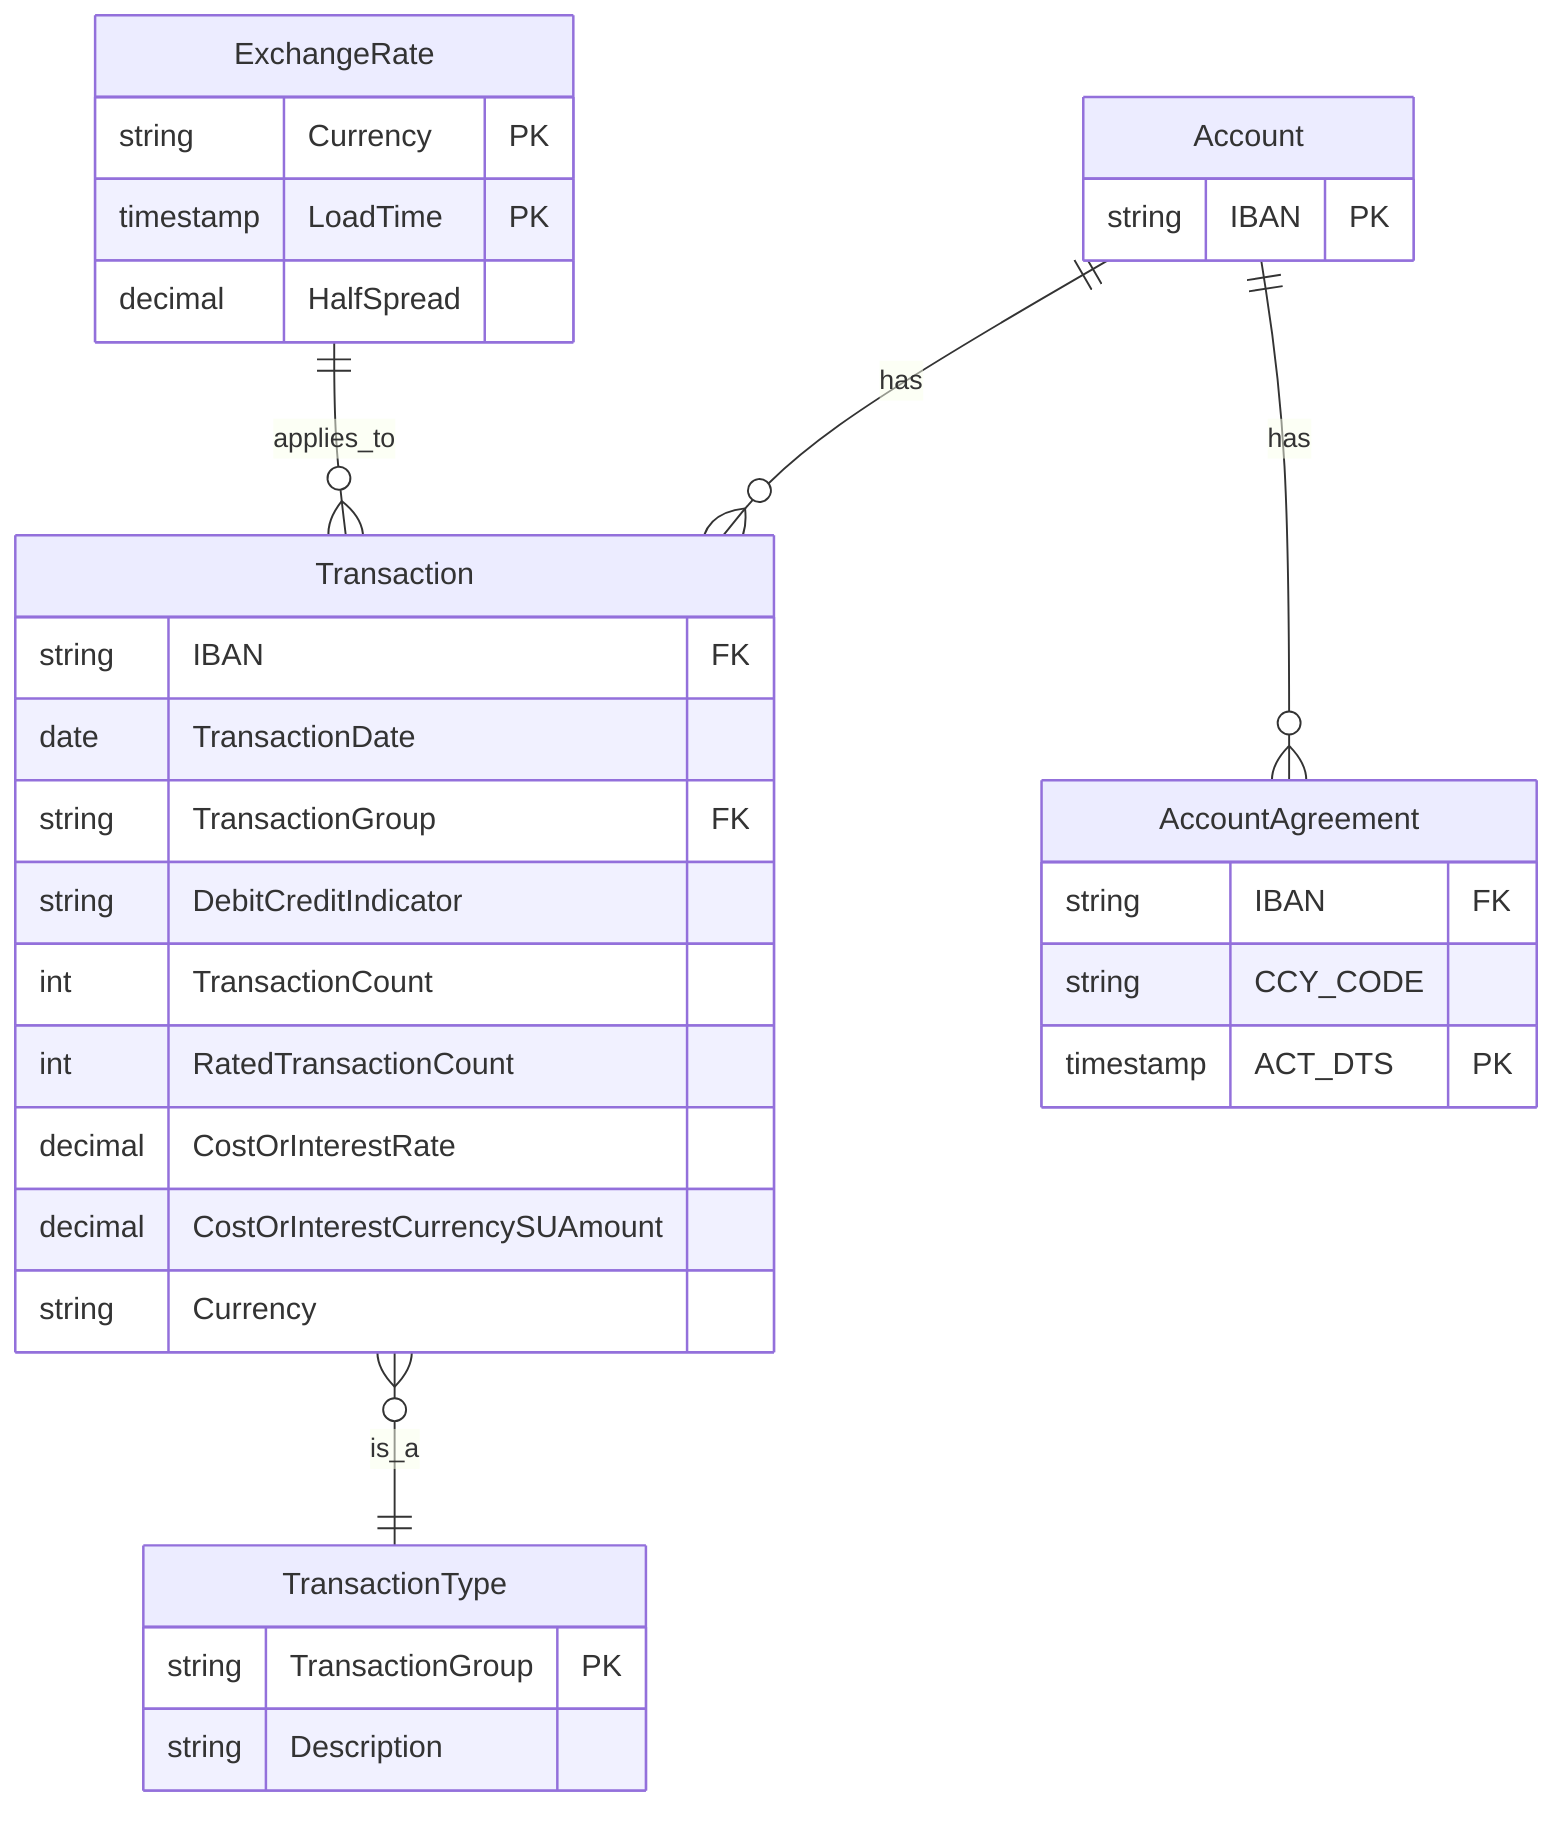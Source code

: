 erDiagram
    Account ||--o{ Transaction : has
    Transaction }o--|| TransactionType : is_a
    Account ||--o{ AccountAgreement : has
    ExchangeRate ||--o{ Transaction : applies_to

    Account {
        string IBAN PK
    }

    Transaction {
        string IBAN FK
        date TransactionDate
        string TransactionGroup FK
        string DebitCreditIndicator
        int TransactionCount
        int RatedTransactionCount
        decimal CostOrInterestRate
        decimal CostOrInterestCurrencySUAmount
        string Currency
    }

    TransactionType {
        string TransactionGroup PK
        string Description
    }

    AccountAgreement {
        string IBAN FK
        string CCY_CODE
        timestamp ACT_DTS PK
    }

    ExchangeRate {
        string Currency PK
        timestamp LoadTime PK
        decimal HalfSpread
    }